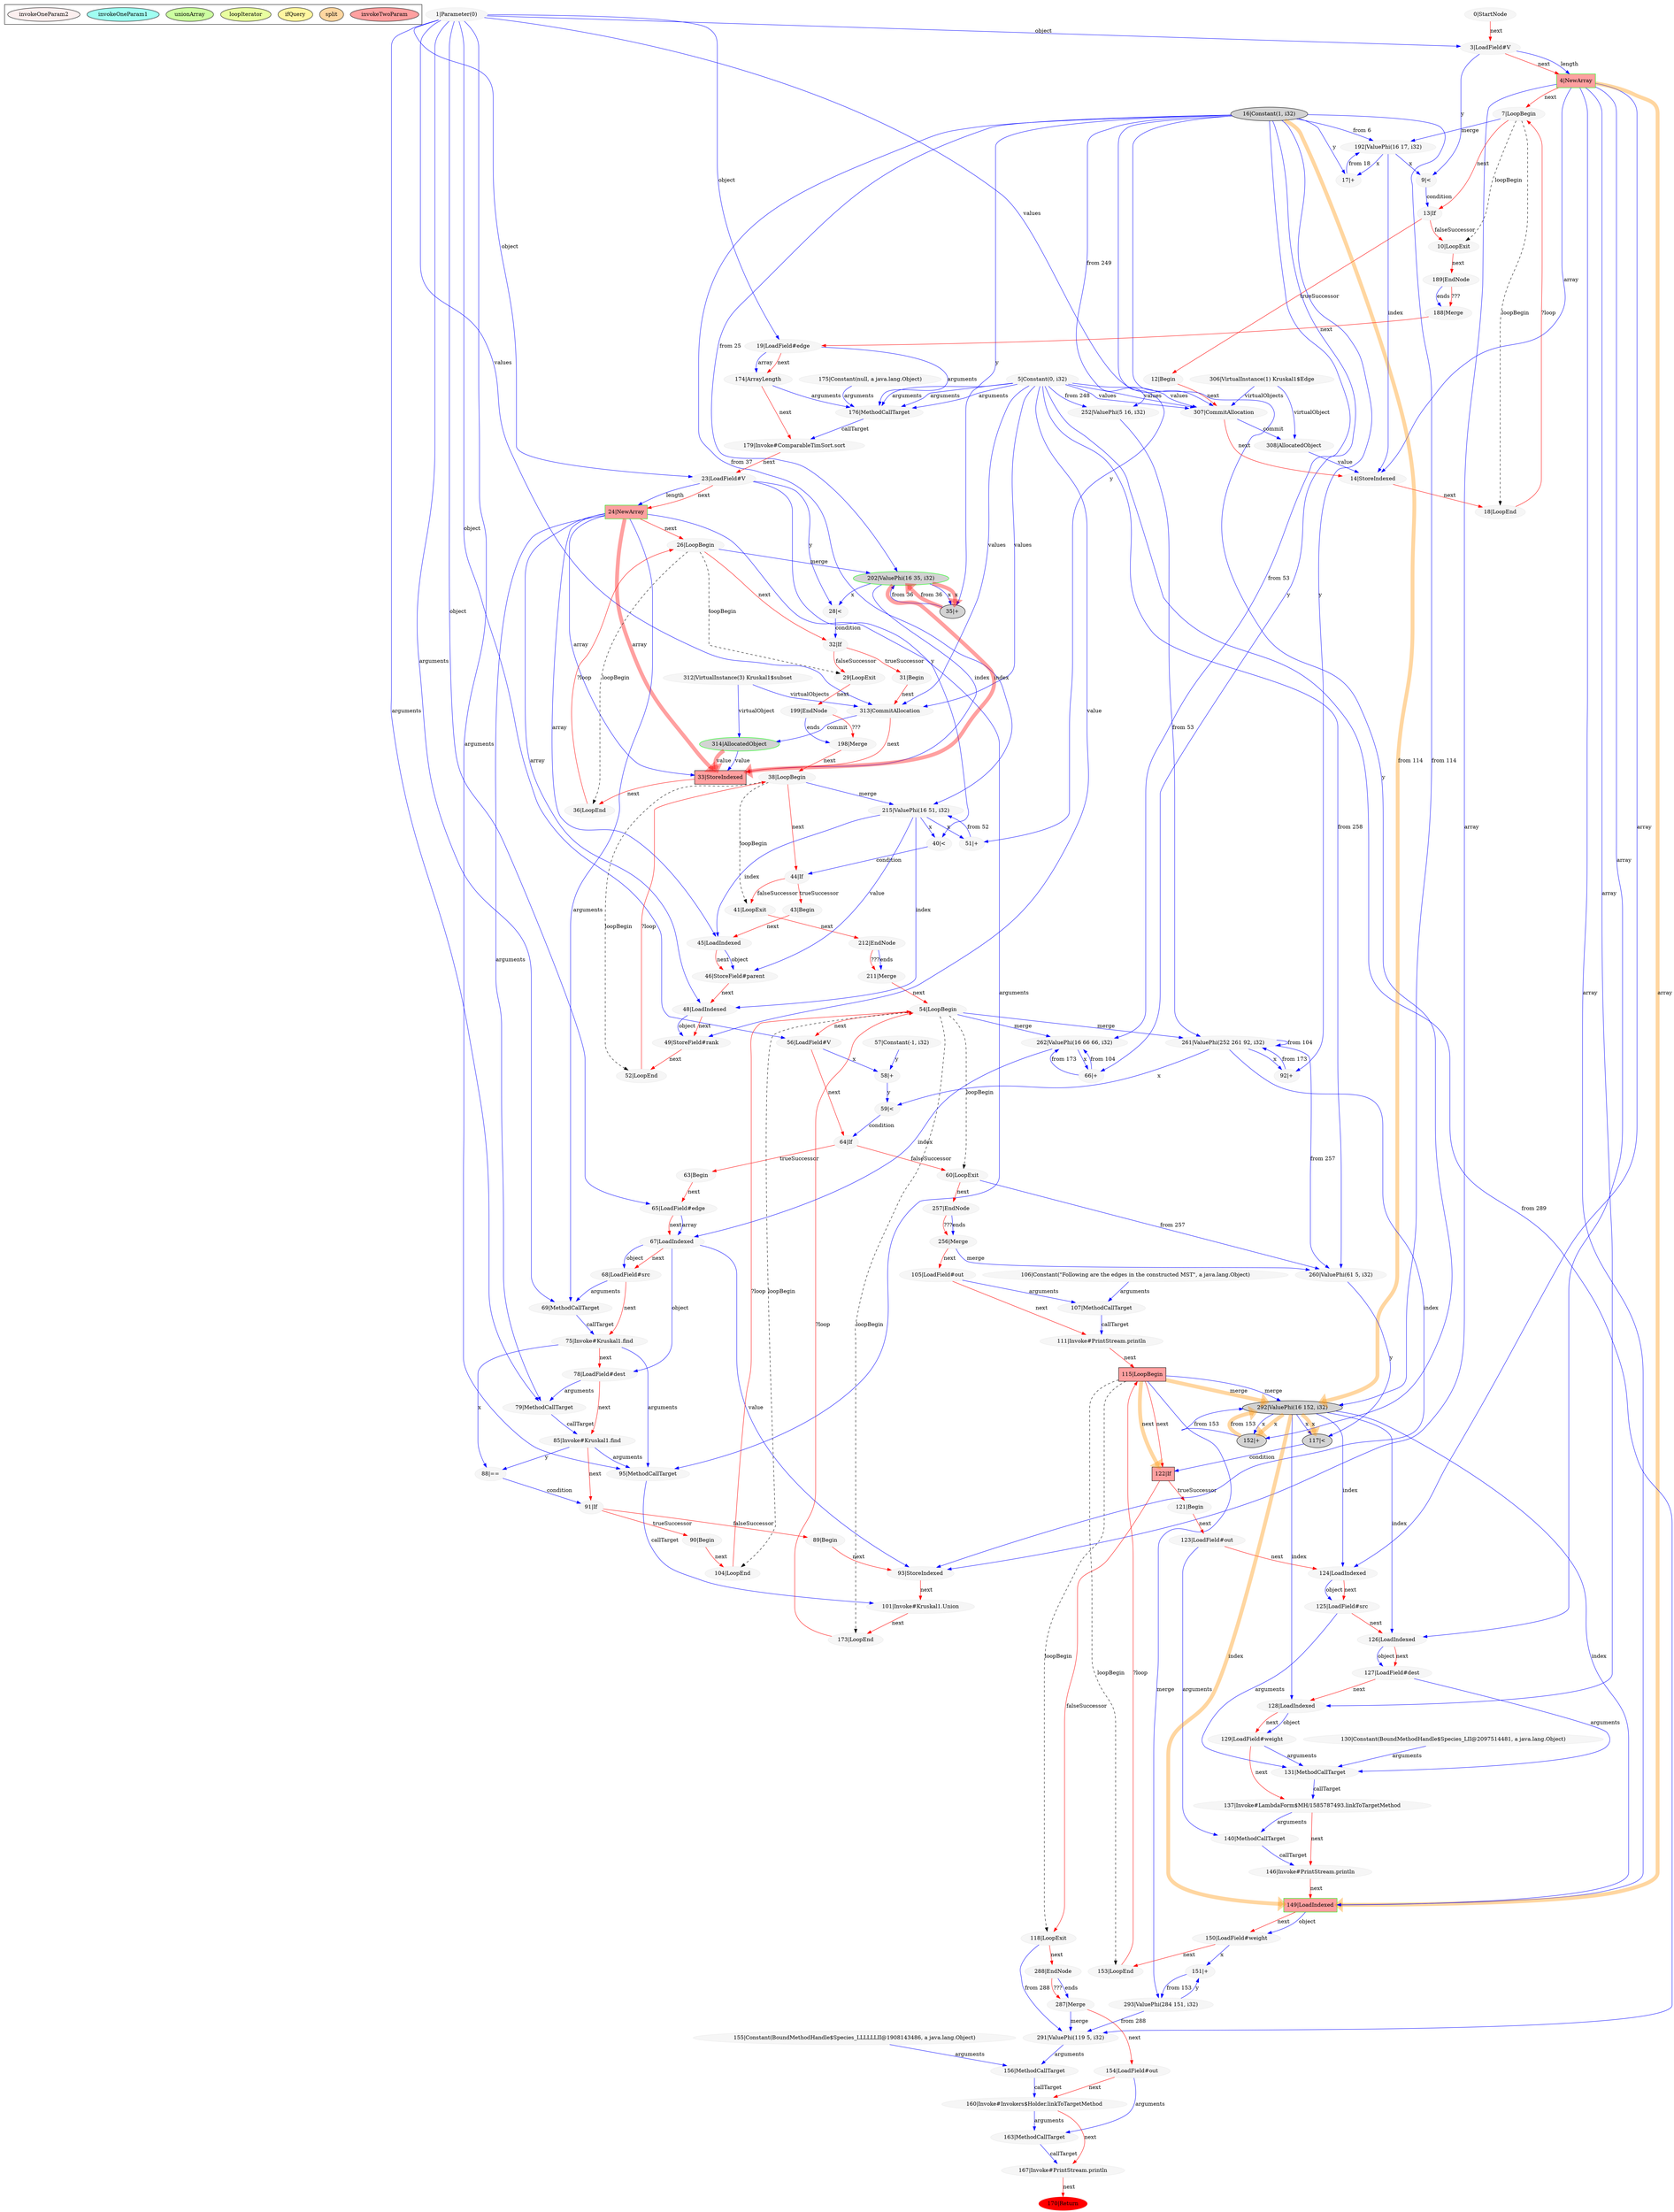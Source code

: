 digraph G {
subgraph cluster_legend {
invoketwoparam0 [ label="invokeTwoParam" style="filled" fillcolor="#ff00005f"];
split1 [ label="split" style="filled" fillcolor="#ff91005f"];
ifquery2 [ label="ifQuery" style="filled" fillcolor="#ffe6005f"];
loopiterator3 [ label="loopIterator" style="filled" fillcolor="#c3ff005f"];
unionarray4 [ label="unionArray" style="filled" fillcolor="#77ff005f"];
invokeoneparam15 [ label="invokeOneParam1" style="filled" fillcolor="#00ffd95f"];
invokeoneparam26 [ label="invokeOneParam2" style="filled" fillcolor="#f7d5d55f"];
}

subgraph Graal {
  0 [ fillcolor="#0000009" color="#000005f" style="filled" label="0|StartNode" ];
  1 [ fillcolor="#0000009" color="#000005f" style="filled" label="1|Parameter(0)" ];
  3 [ fillcolor="#0000009" color="#000005f" style="filled" label="3|LoadField#V" ];
  4 [ fillcolor="#ff00005f" color="#00ff00" shape="box" style="filled" label="4|NewArray" ];
  5 [ fillcolor="#0000009" color="#000005f" style="filled" label="5|Constant(0, i32)" ];
  7 [ fillcolor="#0000009" color="#000005f" style="filled" label="7|LoopBegin" ];
  9 [ fillcolor="#0000009" color="#000005f" style="filled" label="9|<" ];
  10 [ fillcolor="#0000009" color="#000005f" style="filled" label="10|LoopExit" ];
  12 [ fillcolor="#0000009" color="#000005f" style="filled" label="12|Begin" ];
  13 [ fillcolor="#0000009" color="#000005f" style="filled" label="13|If" ];
  14 [ fillcolor="#0000009" color="#000005f" style="filled" label="14|StoreIndexed" ];
  16 [ fillcolor="lightgray" style="filled" label="16|Constant(1, i32)" ];
  17 [ fillcolor="#0000009" color="#000005f" style="filled" label="17|+" ];
  18 [ fillcolor="#0000009" color="#000005f" style="filled" label="18|LoopEnd" ];
  19 [ fillcolor="#0000009" color="#000005f" style="filled" label="19|LoadField#edge" ];
  23 [ fillcolor="#0000009" color="#000005f" style="filled" label="23|LoadField#V" ];
  24 [ fillcolor="#ff00005f" color="#00ff00" shape="box" style="filled" label="24|NewArray" ];
  26 [ fillcolor="#0000009" color="#000005f" style="filled" label="26|LoopBegin" ];
  28 [ fillcolor="#0000009" color="#000005f" style="filled" label="28|<" ];
  29 [ fillcolor="#0000009" color="#000005f" style="filled" label="29|LoopExit" ];
  31 [ fillcolor="#0000009" color="#000005f" style="filled" label="31|Begin" ];
  32 [ fillcolor="#0000009" color="#000005f" style="filled" label="32|If" ];
  33 [ fillcolor="#ff00005f" shape="box" style="filled" label="33|StoreIndexed" ];
  35 [ fillcolor="lightgray" style="filled" label="35|+" ];
  36 [ fillcolor="#0000009" color="#000005f" style="filled" label="36|LoopEnd" ];
  38 [ fillcolor="#0000009" color="#000005f" style="filled" label="38|LoopBegin" ];
  40 [ fillcolor="#0000009" color="#000005f" style="filled" label="40|<" ];
  41 [ fillcolor="#0000009" color="#000005f" style="filled" label="41|LoopExit" ];
  43 [ fillcolor="#0000009" color="#000005f" style="filled" label="43|Begin" ];
  44 [ fillcolor="#0000009" color="#000005f" style="filled" label="44|If" ];
  45 [ fillcolor="#0000009" color="#000005f" style="filled" label="45|LoadIndexed" ];
  46 [ fillcolor="#0000009" color="#000005f" style="filled" label="46|StoreField#parent" ];
  48 [ fillcolor="#0000009" color="#000005f" style="filled" label="48|LoadIndexed" ];
  49 [ fillcolor="#0000009" color="#000005f" style="filled" label="49|StoreField#rank" ];
  51 [ fillcolor="#0000009" color="#000005f" style="filled" label="51|+" ];
  52 [ fillcolor="#0000009" color="#000005f" style="filled" label="52|LoopEnd" ];
  54 [ fillcolor="#0000009" color="#000005f" style="filled" label="54|LoopBegin" ];
  56 [ fillcolor="#0000009" color="#000005f" style="filled" label="56|LoadField#V" ];
  57 [ fillcolor="#0000009" color="#000005f" style="filled" label="57|Constant(-1, i32)" ];
  58 [ fillcolor="#0000009" color="#000005f" style="filled" label="58|+" ];
  59 [ fillcolor="#0000009" color="#000005f" style="filled" label="59|<" ];
  60 [ fillcolor="#0000009" color="#000005f" style="filled" label="60|LoopExit" ];
  63 [ fillcolor="#0000009" color="#000005f" style="filled" label="63|Begin" ];
  64 [ fillcolor="#0000009" color="#000005f" style="filled" label="64|If" ];
  65 [ fillcolor="#0000009" color="#000005f" style="filled" label="65|LoadField#edge" ];
  66 [ fillcolor="#0000009" color="#000005f" style="filled" label="66|+" ];
  67 [ fillcolor="#0000009" color="#000005f" style="filled" label="67|LoadIndexed" ];
  68 [ fillcolor="#0000009" color="#000005f" style="filled" label="68|LoadField#src" ];
  69 [ fillcolor="#0000009" color="#000005f" style="filled" label="69|MethodCallTarget" ];
  75 [ fillcolor="#0000009" color="#000005f" style="filled" label="75|Invoke#Kruskal1.find" ];
  78 [ fillcolor="#0000009" color="#000005f" style="filled" label="78|LoadField#dest" ];
  79 [ fillcolor="#0000009" color="#000005f" style="filled" label="79|MethodCallTarget" ];
  85 [ fillcolor="#0000009" color="#000005f" style="filled" label="85|Invoke#Kruskal1.find" ];
  88 [ fillcolor="#0000009" color="#000005f" style="filled" label="88|==" ];
  89 [ fillcolor="#0000009" color="#000005f" style="filled" label="89|Begin" ];
  90 [ fillcolor="#0000009" color="#000005f" style="filled" label="90|Begin" ];
  91 [ fillcolor="#0000009" color="#000005f" style="filled" label="91|If" ];
  92 [ fillcolor="#0000009" color="#000005f" style="filled" label="92|+" ];
  93 [ fillcolor="#0000009" color="#000005f" style="filled" label="93|StoreIndexed" ];
  95 [ fillcolor="#0000009" color="#000005f" style="filled" label="95|MethodCallTarget" ];
  101 [ fillcolor="#0000009" color="#000005f" style="filled" label="101|Invoke#Kruskal1.Union" ];
  104 [ fillcolor="#0000009" color="#000005f" style="filled" label="104|LoopEnd" ];
  105 [ fillcolor="#0000009" color="#000005f" style="filled" label="105|LoadField#out" ];
  106 [ fillcolor="#0000009" color="#000005f" style="filled" label="106|Constant(\"Following are the edges in the constructed MST\", a java.lang.Object)" ];
  107 [ fillcolor="#0000009" color="#000005f" style="filled" label="107|MethodCallTarget" ];
  111 [ fillcolor="#0000009" color="#000005f" style="filled" label="111|Invoke#PrintStream.println" ];
  115 [ fillcolor="#ff00005f" shape="box" style="filled" label="115|LoopBegin" ];
  117 [ fillcolor="lightgray" style="filled" label="117|<" ];
  118 [ fillcolor="#0000009" color="#000005f" style="filled" label="118|LoopExit" ];
  121 [ fillcolor="#0000009" color="#000005f" style="filled" label="121|Begin" ];
  122 [ fillcolor="#ff00005f" shape="box" style="filled" label="122|If" ];
  123 [ fillcolor="#0000009" color="#000005f" style="filled" label="123|LoadField#out" ];
  124 [ fillcolor="#0000009" color="#000005f" style="filled" label="124|LoadIndexed" ];
  125 [ fillcolor="#0000009" color="#000005f" style="filled" label="125|LoadField#src" ];
  126 [ fillcolor="#0000009" color="#000005f" style="filled" label="126|LoadIndexed" ];
  127 [ fillcolor="#0000009" color="#000005f" style="filled" label="127|LoadField#dest" ];
  128 [ fillcolor="#0000009" color="#000005f" style="filled" label="128|LoadIndexed" ];
  129 [ fillcolor="#0000009" color="#000005f" style="filled" label="129|LoadField#weight" ];
  130 [ fillcolor="#0000009" color="#000005f" style="filled" label="130|Constant(BoundMethodHandle$Species_LII@2097514481, a java.lang.Object)" ];
  131 [ fillcolor="#0000009" color="#000005f" style="filled" label="131|MethodCallTarget" ];
  137 [ fillcolor="#0000009" color="#000005f" style="filled" label="137|Invoke#LambdaForm$MH/1585787493.linkToTargetMethod" ];
  140 [ fillcolor="#0000009" color="#000005f" style="filled" label="140|MethodCallTarget" ];
  146 [ fillcolor="#0000009" color="#000005f" style="filled" label="146|Invoke#PrintStream.println" ];
  149 [ fillcolor="#ff00005f" color="#00ff00" shape="box" style="filled" label="149|LoadIndexed" ];
  150 [ fillcolor="#0000009" color="#000005f" style="filled" label="150|LoadField#weight" ];
  151 [ fillcolor="#0000009" color="#000005f" style="filled" label="151|+" ];
  152 [ fillcolor="lightgray" style="filled" label="152|+" ];
  153 [ fillcolor="#0000009" color="#000005f" style="filled" label="153|LoopEnd" ];
  154 [ fillcolor="#0000009" color="#000005f" style="filled" label="154|LoadField#out" ];
  155 [ fillcolor="#0000009" color="#000005f" style="filled" label="155|Constant(BoundMethodHandle$Species_LLLLLLII@1908143486, a java.lang.Object)" ];
  156 [ fillcolor="#0000009" color="#000005f" style="filled" label="156|MethodCallTarget" ];
  160 [ fillcolor="#0000009" color="#000005f" style="filled" label="160|Invoke#Invokers$Holder.linkToTargetMethod" ];
  163 [ fillcolor="#0000009" color="#000005f" style="filled" label="163|MethodCallTarget" ];
  167 [ fillcolor="#0000009" color="#000005f" style="filled" label="167|Invoke#PrintStream.println" ];
  170 [ fillcolor="red" color="#000005f" style="filled" label="170|Return" ];
  173 [ fillcolor="#0000009" color="#000005f" style="filled" label="173|LoopEnd" ];
  174 [ fillcolor="#0000009" color="#000005f" style="filled" label="174|ArrayLength" ];
  175 [ fillcolor="#0000009" color="#000005f" style="filled" label="175|Constant(null, a java.lang.Object)" ];
  176 [ fillcolor="#0000009" color="#000005f" style="filled" label="176|MethodCallTarget" ];
  179 [ fillcolor="#0000009" color="#000005f" style="filled" label="179|Invoke#ComparableTimSort.sort" ];
  188 [ fillcolor="#0000009" color="#000005f" style="filled" label="188|Merge" ];
  189 [ fillcolor="#0000009" color="#000005f" style="filled" label="189|EndNode" ];
  192 [ fillcolor="#0000009" color="#000005f" style="filled" label="192|ValuePhi(16 17, i32)" ];
  198 [ fillcolor="#0000009" color="#000005f" style="filled" label="198|Merge" ];
  199 [ fillcolor="#0000009" color="#000005f" style="filled" label="199|EndNode" ];
  202 [ fillcolor="lightgray" color="#00ff00" style="filled" label="202|ValuePhi(16 35, i32)" ];
  211 [ fillcolor="#0000009" color="#000005f" style="filled" label="211|Merge" ];
  212 [ fillcolor="#0000009" color="#000005f" style="filled" label="212|EndNode" ];
  215 [ fillcolor="#0000009" color="#000005f" style="filled" label="215|ValuePhi(16 51, i32)" ];
  252 [ fillcolor="#0000009" color="#000005f" style="filled" label="252|ValuePhi(5 16, i32)" ];
  256 [ fillcolor="#0000009" color="#000005f" style="filled" label="256|Merge" ];
  257 [ fillcolor="#0000009" color="#000005f" style="filled" label="257|EndNode" ];
  260 [ fillcolor="#0000009" color="#000005f" style="filled" label="260|ValuePhi(61 5, i32)" ];
  261 [ fillcolor="#0000009" color="#000005f" style="filled" label="261|ValuePhi(252 261 92, i32)" ];
  262 [ fillcolor="#0000009" color="#000005f" style="filled" label="262|ValuePhi(16 66 66, i32)" ];
  287 [ fillcolor="#0000009" color="#000005f" style="filled" label="287|Merge" ];
  288 [ fillcolor="#0000009" color="#000005f" style="filled" label="288|EndNode" ];
  291 [ fillcolor="#0000009" color="#000005f" style="filled" label="291|ValuePhi(119 5, i32)" ];
  292 [ fillcolor="lightgray" style="filled" label="292|ValuePhi(16 152, i32)" ];
  293 [ fillcolor="#0000009" color="#000005f" style="filled" label="293|ValuePhi(284 151, i32)" ];
  306 [ fillcolor="#0000009" color="#000005f" style="filled" label="306|VirtualInstance(1) Kruskal1$Edge" ];
  307 [ fillcolor="#0000009" color="#000005f" style="filled" label="307|CommitAllocation" ];
  308 [ fillcolor="#0000009" color="#000005f" style="filled" label="308|AllocatedObject" ];
  312 [ fillcolor="#0000009" color="#000005f" style="filled" label="312|VirtualInstance(3) Kruskal1$subset" ];
  313 [ fillcolor="#0000009" color="#000005f" style="filled" label="313|CommitAllocation" ];
  314 [ fillcolor="lightgray" color="#00ff00" style="filled" label="314|AllocatedObject" ];
  0 -> 3 [ penwidth="1" color="red" style="" label="next" ];
  1 -> 3 [ penwidth="1" color="blue" style="" label="object" ];
  1 -> 19 [ penwidth="1" color="blue" style="" label="object" ];
  1 -> 23 [ penwidth="1" color="blue" style="" label="object" ];
  1 -> 56 [ penwidth="1" color="blue" style="" label="object" ];
  1 -> 65 [ penwidth="1" color="blue" style="" label="object" ];
  1 -> 69 [ penwidth="1" color="blue" style="" label="arguments" ];
  1 -> 79 [ penwidth="1" color="blue" style="" label="arguments" ];
  1 -> 95 [ penwidth="1" color="blue" style="" label="arguments" ];
  1 -> 313 [ penwidth="1" color="blue" style="" label="values" ];
  1 -> 307 [ penwidth="1" color="blue" style="" label="values" ];
  3 -> 4 [ penwidth="1" color="red" style="" label="next" ];
  3 -> 4 [ penwidth="1" color="blue" style="" label="length" ];
  3 -> 9 [ penwidth="1" color="blue" style="" label="y" ];
  4 -> 14 [ penwidth="1" color="blue" style="" label="array" ];
  4 -> 93 [ penwidth="1" color="blue" style="" label="array" ];
  4 -> 149 [ penwidth="1" color="blue" style="" label="array" ];
  4 -> 124 [ penwidth="1" color="blue" style="" label="array" ];
  4 -> 126 [ penwidth="1" color="blue" style="" label="array" ];
  4 -> 128 [ penwidth="1" color="blue" style="" label="array" ];
  5 -> 176 [ penwidth="1" color="blue" style="" label="arguments" ];
  5 -> 176 [ penwidth="1" color="blue" style="" label="arguments" ];
  5 -> 176 [ penwidth="1" color="blue" style="" label="arguments" ];
  5 -> 49 [ penwidth="1" color="blue" style="" label="value" ];
  5 -> 260 [ penwidth="1" color="blue" style="" label="from 258" ];
  5 -> 252 [ penwidth="1" color="blue" style="" label="from 248" ];
  5 -> 291 [ penwidth="1" color="blue" style="" label="from 289" ];
  5 -> 313 [ penwidth="1" color="blue" style="" label="values" ];
  5 -> 313 [ penwidth="1" color="blue" style="" label="values" ];
  5 -> 307 [ penwidth="1" color="blue" style="" label="values" ];
  5 -> 307 [ penwidth="1" color="blue" style="" label="values" ];
  5 -> 307 [ penwidth="1" color="blue" style="" label="values" ];
  7 -> 13 [ penwidth="1" color="red" style="" label="next" ];
  7 -> 192 [ penwidth="1" color="blue" style="" label="merge" ];
  7 -> 10 [ penwidth="1" color="black" style="dashed" label="loopBegin" ];
  18 -> 7 [ penwidth="1" color="red" style="" label="?loop" ];
  7 -> 18 [ penwidth="1" color="black" style="dashed" label="loopBegin" ];
  9 -> 13 [ penwidth="1" color="blue" style="" label="condition" ];
  10 -> 189 [ penwidth="1" color="red" style="" label="next" ];
  12 -> 307 [ penwidth="1" color="red" style="" label="next" ];
  13 -> 12 [ penwidth="1" color="red" style="" label="trueSuccessor" ];
  13 -> 10 [ penwidth="1" color="red" style="" label="falseSuccessor" ];
  14 -> 18 [ penwidth="1" color="red" style="" label="next" ];
  16 -> 17 [ penwidth="1" color="blue" style="" label="y" ];
  16 -> 35 [ penwidth="1" color="blue" style="" label="y" ];
  16 -> 51 [ penwidth="1" color="blue" style="" label="y" ];
  16 -> 66 [ penwidth="1" color="blue" style="" label="y" ];
  16 -> 92 [ penwidth="1" color="blue" style="" label="y" ];
  16 -> 152 [ penwidth="1" color="blue" style="" label="y" ];
  16 -> 192 [ penwidth="1" color="blue" style="" label="from 6" ];
  16 -> 202 [ penwidth="1" color="blue" style="" label="from 25" ];
  16 -> 215 [ penwidth="1" color="blue" style="" label="from 37" ];
  16 -> 252 [ penwidth="1" color="blue" style="" label="from 249" ];
  16 -> 292 [ penwidth="1" color="blue" style="" label="from 114" ];
  16 -> 262 [ penwidth="1" color="blue" style="" label="from 53" ];
  17 -> 192 [ penwidth="1" color="blue" style="" label="from 18" ];
  19 -> 174 [ penwidth="1" color="red" style="" label="next" ];
  19 -> 176 [ penwidth="1" color="blue" style="" label="arguments" ];
  19 -> 174 [ penwidth="1" color="blue" style="" label="array" ];
  23 -> 24 [ penwidth="1" color="red" style="" label="next" ];
  23 -> 24 [ penwidth="1" color="blue" style="" label="length" ];
  23 -> 28 [ penwidth="1" color="blue" style="" label="y" ];
  23 -> 40 [ penwidth="1" color="blue" style="" label="y" ];
  24 -> 33 [ penwidth="1" color="blue" style="" label="array" ];
  24 -> 45 [ penwidth="1" color="blue" style="" label="array" ];
  24 -> 48 [ penwidth="1" color="blue" style="" label="array" ];
  24 -> 69 [ penwidth="1" color="blue" style="" label="arguments" ];
  24 -> 79 [ penwidth="1" color="blue" style="" label="arguments" ];
  24 -> 95 [ penwidth="1" color="blue" style="" label="arguments" ];
  26 -> 32 [ penwidth="1" color="red" style="" label="next" ];
  26 -> 202 [ penwidth="1" color="blue" style="" label="merge" ];
  26 -> 29 [ penwidth="1" color="black" style="dashed" label="loopBegin" ];
  36 -> 26 [ penwidth="1" color="red" style="" label="?loop" ];
  26 -> 36 [ penwidth="1" color="black" style="dashed" label="loopBegin" ];
  28 -> 32 [ penwidth="1" color="blue" style="" label="condition" ];
  29 -> 199 [ penwidth="1" color="red" style="" label="next" ];
  31 -> 313 [ penwidth="1" color="red" style="" label="next" ];
  32 -> 31 [ penwidth="1" color="red" style="" label="trueSuccessor" ];
  32 -> 29 [ penwidth="1" color="red" style="" label="falseSuccessor" ];
  33 -> 36 [ penwidth="1" color="red" style="" label="next" ];
  35 -> 202 [ penwidth="1" color="blue" style="" label="from 36" ];
  38 -> 44 [ penwidth="1" color="red" style="" label="next" ];
  38 -> 215 [ penwidth="1" color="blue" style="" label="merge" ];
  38 -> 41 [ penwidth="1" color="black" style="dashed" label="loopBegin" ];
  52 -> 38 [ penwidth="1" color="red" style="" label="?loop" ];
  38 -> 52 [ penwidth="1" color="black" style="dashed" label="loopBegin" ];
  40 -> 44 [ penwidth="1" color="blue" style="" label="condition" ];
  41 -> 212 [ penwidth="1" color="red" style="" label="next" ];
  43 -> 45 [ penwidth="1" color="red" style="" label="next" ];
  44 -> 43 [ penwidth="1" color="red" style="" label="trueSuccessor" ];
  44 -> 41 [ penwidth="1" color="red" style="" label="falseSuccessor" ];
  45 -> 46 [ penwidth="1" color="red" style="" label="next" ];
  45 -> 46 [ penwidth="1" color="blue" style="" label="object" ];
  46 -> 48 [ penwidth="1" color="red" style="" label="next" ];
  48 -> 49 [ penwidth="1" color="red" style="" label="next" ];
  48 -> 49 [ penwidth="1" color="blue" style="" label="object" ];
  49 -> 52 [ penwidth="1" color="red" style="" label="next" ];
  51 -> 215 [ penwidth="1" color="blue" style="" label="from 52" ];
  54 -> 56 [ penwidth="1" color="red" style="" label="next" ];
  54 -> 262 [ penwidth="1" color="blue" style="" label="merge" ];
  54 -> 261 [ penwidth="1" color="blue" style="" label="merge" ];
  54 -> 60 [ penwidth="1" color="black" style="dashed" label="loopBegin" ];
  104 -> 54 [ penwidth="1" color="red" style="" label="?loop" ];
  54 -> 104 [ penwidth="1" color="black" style="dashed" label="loopBegin" ];
  173 -> 54 [ penwidth="1" color="red" style="" label="?loop" ];
  54 -> 173 [ penwidth="1" color="black" style="dashed" label="loopBegin" ];
  56 -> 64 [ penwidth="1" color="red" style="" label="next" ];
  56 -> 58 [ penwidth="1" color="blue" style="" label="x" ];
  57 -> 58 [ penwidth="1" color="blue" style="" label="y" ];
  58 -> 59 [ penwidth="1" color="blue" style="" label="y" ];
  59 -> 64 [ penwidth="1" color="blue" style="" label="condition" ];
  60 -> 257 [ penwidth="1" color="red" style="" label="next" ];
  63 -> 65 [ penwidth="1" color="red" style="" label="next" ];
  64 -> 63 [ penwidth="1" color="red" style="" label="trueSuccessor" ];
  64 -> 60 [ penwidth="1" color="red" style="" label="falseSuccessor" ];
  65 -> 67 [ penwidth="1" color="red" style="" label="next" ];
  65 -> 67 [ penwidth="1" color="blue" style="" label="array" ];
  66 -> 262 [ penwidth="1" color="blue" style="" label="from 104" ];
  66 -> 262 [ penwidth="1" color="blue" style="" label="from 173" ];
  67 -> 68 [ penwidth="1" color="red" style="" label="next" ];
  67 -> 68 [ penwidth="1" color="blue" style="" label="object" ];
  67 -> 78 [ penwidth="1" color="blue" style="" label="object" ];
  67 -> 93 [ penwidth="1" color="blue" style="" label="value" ];
  68 -> 75 [ penwidth="1" color="red" style="" label="next" ];
  68 -> 69 [ penwidth="1" color="blue" style="" label="arguments" ];
  69 -> 75 [ penwidth="1" color="blue" style="" label="callTarget" ];
  75 -> 88 [ penwidth="1" color="blue" style="" label="x" ];
  75 -> 95 [ penwidth="1" color="blue" style="" label="arguments" ];
  78 -> 85 [ penwidth="1" color="red" style="" label="next" ];
  78 -> 79 [ penwidth="1" color="blue" style="" label="arguments" ];
  79 -> 85 [ penwidth="1" color="blue" style="" label="callTarget" ];
  85 -> 88 [ penwidth="1" color="blue" style="" label="y" ];
  85 -> 95 [ penwidth="1" color="blue" style="" label="arguments" ];
  88 -> 91 [ penwidth="1" color="blue" style="" label="condition" ];
  89 -> 93 [ penwidth="1" color="red" style="" label="next" ];
  90 -> 104 [ penwidth="1" color="red" style="" label="next" ];
  91 -> 90 [ penwidth="1" color="red" style="" label="trueSuccessor" ];
  91 -> 89 [ penwidth="1" color="red" style="" label="falseSuccessor" ];
  92 -> 261 [ penwidth="1" color="blue" style="" label="from 173" ];
  93 -> 101 [ penwidth="1" color="red" style="" label="next" ];
  95 -> 101 [ penwidth="1" color="blue" style="" label="callTarget" ];
  105 -> 111 [ penwidth="1" color="red" style="" label="next" ];
  105 -> 107 [ penwidth="1" color="blue" style="" label="arguments" ];
  106 -> 107 [ penwidth="1" color="blue" style="" label="arguments" ];
  107 -> 111 [ penwidth="1" color="blue" style="" label="callTarget" ];
  115 -> 122 [ penwidth="1" color="red" style="" label="next" ];
  115 -> 293 [ penwidth="1" color="blue" style="" label="merge" ];
  115 -> 292 [ penwidth="1" color="blue" style="" label="merge" ];
  115 -> 118 [ penwidth="1" color="black" style="dashed" label="loopBegin" ];
  153 -> 115 [ penwidth="1" color="red" style="" label="?loop" ];
  115 -> 153 [ penwidth="1" color="black" style="dashed" label="loopBegin" ];
  117 -> 122 [ penwidth="1" color="blue" style="" label="condition" ];
  118 -> 288 [ penwidth="1" color="red" style="" label="next" ];
  121 -> 123 [ penwidth="1" color="red" style="" label="next" ];
  122 -> 121 [ penwidth="1" color="red" style="" label="trueSuccessor" ];
  122 -> 118 [ penwidth="1" color="red" style="" label="falseSuccessor" ];
  123 -> 124 [ penwidth="1" color="red" style="" label="next" ];
  123 -> 140 [ penwidth="1" color="blue" style="" label="arguments" ];
  124 -> 125 [ penwidth="1" color="red" style="" label="next" ];
  124 -> 125 [ penwidth="1" color="blue" style="" label="object" ];
  125 -> 126 [ penwidth="1" color="red" style="" label="next" ];
  125 -> 131 [ penwidth="1" color="blue" style="" label="arguments" ];
  126 -> 127 [ penwidth="1" color="red" style="" label="next" ];
  126 -> 127 [ penwidth="1" color="blue" style="" label="object" ];
  127 -> 128 [ penwidth="1" color="red" style="" label="next" ];
  127 -> 131 [ penwidth="1" color="blue" style="" label="arguments" ];
  128 -> 129 [ penwidth="1" color="red" style="" label="next" ];
  128 -> 129 [ penwidth="1" color="blue" style="" label="object" ];
  129 -> 137 [ penwidth="1" color="red" style="" label="next" ];
  129 -> 131 [ penwidth="1" color="blue" style="" label="arguments" ];
  130 -> 131 [ penwidth="1" color="blue" style="" label="arguments" ];
  131 -> 137 [ penwidth="1" color="blue" style="" label="callTarget" ];
  137 -> 140 [ penwidth="1" color="blue" style="" label="arguments" ];
  140 -> 146 [ penwidth="1" color="blue" style="" label="callTarget" ];
  149 -> 150 [ penwidth="1" color="red" style="" label="next" ];
  149 -> 150 [ penwidth="1" color="blue" style="" label="object" ];
  150 -> 153 [ penwidth="1" color="red" style="" label="next" ];
  150 -> 151 [ penwidth="1" color="blue" style="" label="x" ];
  151 -> 293 [ penwidth="1" color="blue" style="" label="from 153" ];
  152 -> 292 [ penwidth="1" color="blue" style="" label="from 153" ];
  154 -> 160 [ penwidth="1" color="red" style="" label="next" ];
  154 -> 163 [ penwidth="1" color="blue" style="" label="arguments" ];
  155 -> 156 [ penwidth="1" color="blue" style="" label="arguments" ];
  156 -> 160 [ penwidth="1" color="blue" style="" label="callTarget" ];
  160 -> 163 [ penwidth="1" color="blue" style="" label="arguments" ];
  163 -> 167 [ penwidth="1" color="blue" style="" label="callTarget" ];
  174 -> 179 [ penwidth="1" color="red" style="" label="next" ];
  174 -> 176 [ penwidth="1" color="blue" style="" label="arguments" ];
  175 -> 176 [ penwidth="1" color="blue" style="" label="arguments" ];
  176 -> 179 [ penwidth="1" color="blue" style="" label="callTarget" ];
  188 -> 19 [ penwidth="1" color="red" style="" label="next" ];
  189 -> 188 [ penwidth="1" color="red" style="" label="???" ];
  189 -> 188 [ penwidth="1" color="blue" style="" label="ends" ];
  192 -> 9 [ penwidth="1" color="blue" style="" label="x" ];
  192 -> 14 [ penwidth="1" color="blue" style="" label="index" ];
  192 -> 17 [ penwidth="1" color="blue" style="" label="x" ];
  199 -> 198 [ penwidth="1" color="red" style="" label="???" ];
  199 -> 198 [ penwidth="1" color="blue" style="" label="ends" ];
  202 -> 28 [ penwidth="1" color="blue" style="" label="x" ];
  202 -> 33 [ penwidth="1" color="blue" style="" label="index" ];
  202 -> 35 [ penwidth="1" color="blue" style="" label="x" ];
  212 -> 211 [ penwidth="1" color="red" style="" label="???" ];
  212 -> 211 [ penwidth="1" color="blue" style="" label="ends" ];
  215 -> 40 [ penwidth="1" color="blue" style="" label="x" ];
  215 -> 45 [ penwidth="1" color="blue" style="" label="index" ];
  215 -> 46 [ penwidth="1" color="blue" style="" label="value" ];
  215 -> 48 [ penwidth="1" color="blue" style="" label="index" ];
  215 -> 51 [ penwidth="1" color="blue" style="" label="x" ];
  252 -> 261 [ penwidth="1" color="blue" style="" label="from 53" ];
  256 -> 105 [ penwidth="1" color="red" style="" label="next" ];
  256 -> 260 [ penwidth="1" color="blue" style="" label="merge" ];
  257 -> 256 [ penwidth="1" color="red" style="" label="???" ];
  257 -> 256 [ penwidth="1" color="blue" style="" label="ends" ];
  260 -> 117 [ penwidth="1" color="blue" style="" label="y" ];
  261 -> 59 [ penwidth="1" color="blue" style="" label="x" ];
  261 -> 92 [ penwidth="1" color="blue" style="" label="x" ];
  261 -> 93 [ penwidth="1" color="blue" style="" label="index" ];
  261 -> 261 [ penwidth="1" color="blue" style="" label="from 104" ];
  262 -> 66 [ penwidth="1" color="blue" style="" label="x" ];
  262 -> 67 [ penwidth="1" color="blue" style="" label="index" ];
  287 -> 154 [ penwidth="1" color="red" style="" label="next" ];
  287 -> 291 [ penwidth="1" color="blue" style="" label="merge" ];
  288 -> 287 [ penwidth="1" color="red" style="" label="???" ];
  288 -> 287 [ penwidth="1" color="blue" style="" label="ends" ];
  291 -> 156 [ penwidth="1" color="blue" style="" label="arguments" ];
  292 -> 117 [ penwidth="1" color="blue" style="" label="x" ];
  292 -> 124 [ penwidth="1" color="blue" style="" label="index" ];
  292 -> 126 [ penwidth="1" color="blue" style="" label="index" ];
  292 -> 128 [ penwidth="1" color="blue" style="" label="index" ];
  292 -> 149 [ penwidth="1" color="blue" style="" label="index" ];
  292 -> 152 [ penwidth="1" color="blue" style="" label="x" ];
  293 -> 151 [ penwidth="1" color="blue" style="" label="y" ];
  306 -> 308 [ penwidth="1" color="blue" style="" label="virtualObject" ];
  306 -> 307 [ penwidth="1" color="blue" style="" label="virtualObjects" ];
  307 -> 14 [ penwidth="1" color="red" style="" label="next" ];
  307 -> 308 [ penwidth="1" color="blue" style="" label="commit" ];
  308 -> 14 [ penwidth="1" color="blue" style="" label="value" ];
  312 -> 314 [ penwidth="1" color="blue" style="" label="virtualObject" ];
  312 -> 313 [ penwidth="1" color="blue" style="" label="virtualObjects" ];
  313 -> 33 [ penwidth="1" color="red" style="" label="next" ];
  313 -> 314 [ penwidth="1" color="blue" style="" label="commit" ];
  314 -> 33 [ penwidth="1" color="blue" style="" label="value" ];
  60 -> 260 [ penwidth="1" color="blue" style="" label="from 257" ];
  261 -> 260 [ penwidth="1" color="blue" style="" label="from 257" ];
  75 -> 78 [ penwidth="1" color="red" style="" label="next" ];
  85 -> 91 [ penwidth="1" color="red" style="" label="next" ];
  101 -> 173 [ penwidth="1" color="red" style="" label="next" ];
  118 -> 291 [ penwidth="1" color="blue" style="" label="from 288" ];
  293 -> 291 [ penwidth="1" color="blue" style="" label="from 288" ];
  137 -> 146 [ penwidth="1" color="red" style="" label="next" ];
  146 -> 149 [ penwidth="1" color="red" style="" label="next" ];
  160 -> 167 [ penwidth="1" color="red" style="" label="next" ];
  167 -> 170 [ penwidth="1" color="red" style="" label="next" ];
  179 -> 23 [ penwidth="1" color="red" style="" label="next" ];
  4 -> 7 [ penwidth="1" color="red" style="" label="next" ];
  24 -> 26 [ penwidth="1" color="red" style="" label="next" ];
  198 -> 38 [ penwidth="1" color="red" style="" label="next" ];
  211 -> 54 [ penwidth="1" color="red" style="" label="next" ];
  111 -> 115 [ penwidth="1" color="red" style="" label="next" ];
  202 -> 33 [ penwidth="10" color="#ff00005f" label="index" ];
  202 -> 35 [ penwidth="10" color="#ff00005f" label="x" ];
  314 -> 33 [ penwidth="10" color="#ff00005f" label="value" ];
  35 -> 202 [ penwidth="10" color="#ff00005f" label="from 36" ];
  24 -> 33 [ penwidth="10" color="#ff00005f" label="array" ];
  152 -> 292 [ penwidth="10" color="#ff91005f" label="from 153" ];
  292 -> 117 [ penwidth="10" color="#ff91005f" label="x" ];
  292 -> 149 [ penwidth="10" color="#ff91005f" label="index" ];
  4 -> 149 [ penwidth="10" color="#ff91005f" label="array" ];
  16 -> 292 [ penwidth="10" color="#ff91005f" label="from 114" ];
  115 -> 292 [ penwidth="10" color="#ff91005f" label="merge" ];
  115 -> 122 [ penwidth="10" color="#ff91005f" label="next" ];
  292 -> 152 [ penwidth="10" color="#ff91005f" label="x" ];
}
}